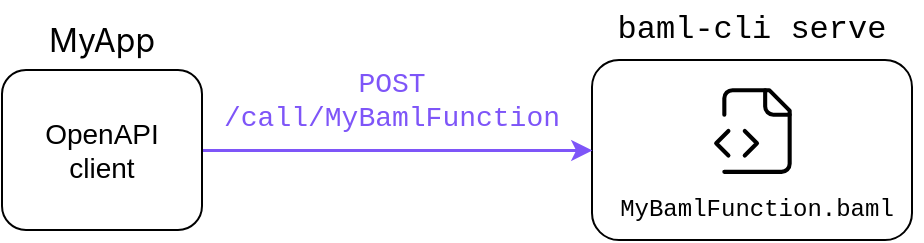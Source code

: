 <mxfile version="24.7.7">
  <diagram name="Page-1" id="IBP3ZyO2FRTOo5MFRLAC">
    <mxGraphModel dx="1434" dy="761" grid="1" gridSize="5" guides="1" tooltips="1" connect="1" arrows="1" fold="1" page="1" pageScale="1" pageWidth="850" pageHeight="1100" math="0" shadow="0">
      <root>
        <mxCell id="0" />
        <mxCell id="1" parent="0" />
        <mxCell id="iyppU8A8im01KiWM7F2Y-2" value="POST /call/MyBamlFunction" style="text;html=1;align=center;verticalAlign=middle;whiteSpace=wrap;rounded=0;fontFamily=Helveticaui-monospace, SFMono-Regular, Menlo, Monaco, Consolas, &quot;Liberation Mono&quot;, &quot;Courier New&quot;, monospace;fontColor=#7E55F8;fontStyle=0;fontSize=14;" parent="1" vertex="1">
          <mxGeometry x="420" y="290" width="130" height="30" as="geometry" />
        </mxCell>
        <mxCell id="iyppU8A8im01KiWM7F2Y-5" value="&lt;pre&gt;&lt;br&gt;&lt;/pre&gt;" style="rounded=1;whiteSpace=wrap;html=1;" parent="1" vertex="1">
          <mxGeometry x="585" y="285" width="160" height="90" as="geometry" />
        </mxCell>
        <mxCell id="iyppU8A8im01KiWM7F2Y-8" style="edgeStyle=orthogonalEdgeStyle;rounded=0;orthogonalLoop=1;jettySize=auto;html=1;entryX=0;entryY=0.5;entryDx=0;entryDy=0;strokeColor=#7E55F8;strokeWidth=1.5;" parent="1" source="iyppU8A8im01KiWM7F2Y-6" target="iyppU8A8im01KiWM7F2Y-5" edge="1">
          <mxGeometry relative="1" as="geometry" />
        </mxCell>
        <mxCell id="iyppU8A8im01KiWM7F2Y-6" value="&lt;pre style=&quot;font-size: 14px;&quot;&gt;&lt;font style=&quot;font-size: 14px;&quot; face=&quot;Helvetica&quot;&gt;OpenAPI&lt;br style=&quot;font-size: 14px;&quot;&gt;client&lt;/font&gt;&lt;/pre&gt;" style="rounded=1;whiteSpace=wrap;html=1;fontFamily=OpenSans, -apple-system, &quot;system-ui&quot;, &quot;Segoe UI&quot;, Roboto, Oxygen, Ubuntu, Cantarell, &quot;Open Sans&quot;, &quot;Helvetica Neue&quot;, sans-serif;fontSize=14;" parent="1" vertex="1">
          <mxGeometry x="290" y="290" width="100" height="80" as="geometry" />
        </mxCell>
        <mxCell id="Q0mZcIDexRsLYvT9Odtg-4" value="MyApp" style="text;html=1;align=center;verticalAlign=middle;whiteSpace=wrap;rounded=0;fontSize=16;fontFamily=OpenSans, -apple-system, &quot;system-ui&quot;, &quot;Segoe UI&quot;, Roboto, Oxygen, Ubuntu, Cantarell, &quot;Open Sans&quot;, &quot;Helvetica Neue&quot;, sans-serif;" vertex="1" parent="1">
          <mxGeometry x="290" y="260" width="100" height="30" as="geometry" />
        </mxCell>
        <mxCell id="Q0mZcIDexRsLYvT9Odtg-5" value="baml-cli serve" style="text;html=1;align=center;verticalAlign=middle;whiteSpace=wrap;rounded=0;fontFamily=Helveticaui-monospace, SFMono-Regular, Menlo, Monaco, Consolas, &quot;Liberation Mono&quot;, &quot;Courier New&quot;, monospace;fontSize=16;" vertex="1" parent="1">
          <mxGeometry x="585" y="255" width="160" height="30" as="geometry" />
        </mxCell>
        <mxCell id="Q0mZcIDexRsLYvT9Odtg-6" value="MyBamlFunction.baml" style="text;html=1;align=center;verticalAlign=middle;whiteSpace=wrap;rounded=0;fontFamily=Helveticaui-monospace, SFMono-Regular, Menlo, Monaco, Consolas, &quot;Liberation Mono&quot;, &quot;Courier New&quot;, monospace;fontColor=#000000;" vertex="1" parent="1">
          <mxGeometry x="585" y="345" width="165" height="30" as="geometry" />
        </mxCell>
        <mxCell id="Q0mZcIDexRsLYvT9Odtg-8" value="" style="shape=image;imageAspect=0;aspect=fixed;verticalLabelPosition=bottom;verticalAlign=top;image=data:image/svg+xml,PHN2ZyB4bWxucz0iaHR0cDovL3d3dy53My5vcmcvMjAwMC9zdmciIGNsYXNzPSJsdWNpZGUgbHVjaWRlLWZpbGUtY29kZS0yIiBzdHJva2UtbGluZWpvaW49InJvdW5kIiBzdHJva2UtbGluZWNhcD0icm91bmQiIHN0cm9rZS13aWR0aD0iMSIgc3Ryb2tlPSJjdXJyZW50Q29sb3IiIGZpbGw9Im5vbmUiIHZpZXdCb3g9IjAgMCAyNCAyNCIgaGVpZ2h0PSIyNCIgd2lkdGg9IjI0Ij48cGF0aCBkPSJNNCAyMmgxNGEyIDIgMCAwIDAgMi0yVjdsLTUtNUg2YTIgMiAwIDAgMC0yIDJ2NCIvPjxwYXRoIGQ9Ik0xNCAydjRhMiAyIDAgMCAwIDIgMmg0Ii8+PHBhdGggZD0ibTUgMTItMyAzIDMgMyIvPjxwYXRoIGQ9Im05IDE4IDMtMy0zLTMiLz48L3N2Zz4=;" vertex="1" parent="1">
          <mxGeometry x="643" y="296" width="49" height="49" as="geometry" />
        </mxCell>
      </root>
    </mxGraphModel>
  </diagram>
</mxfile>
